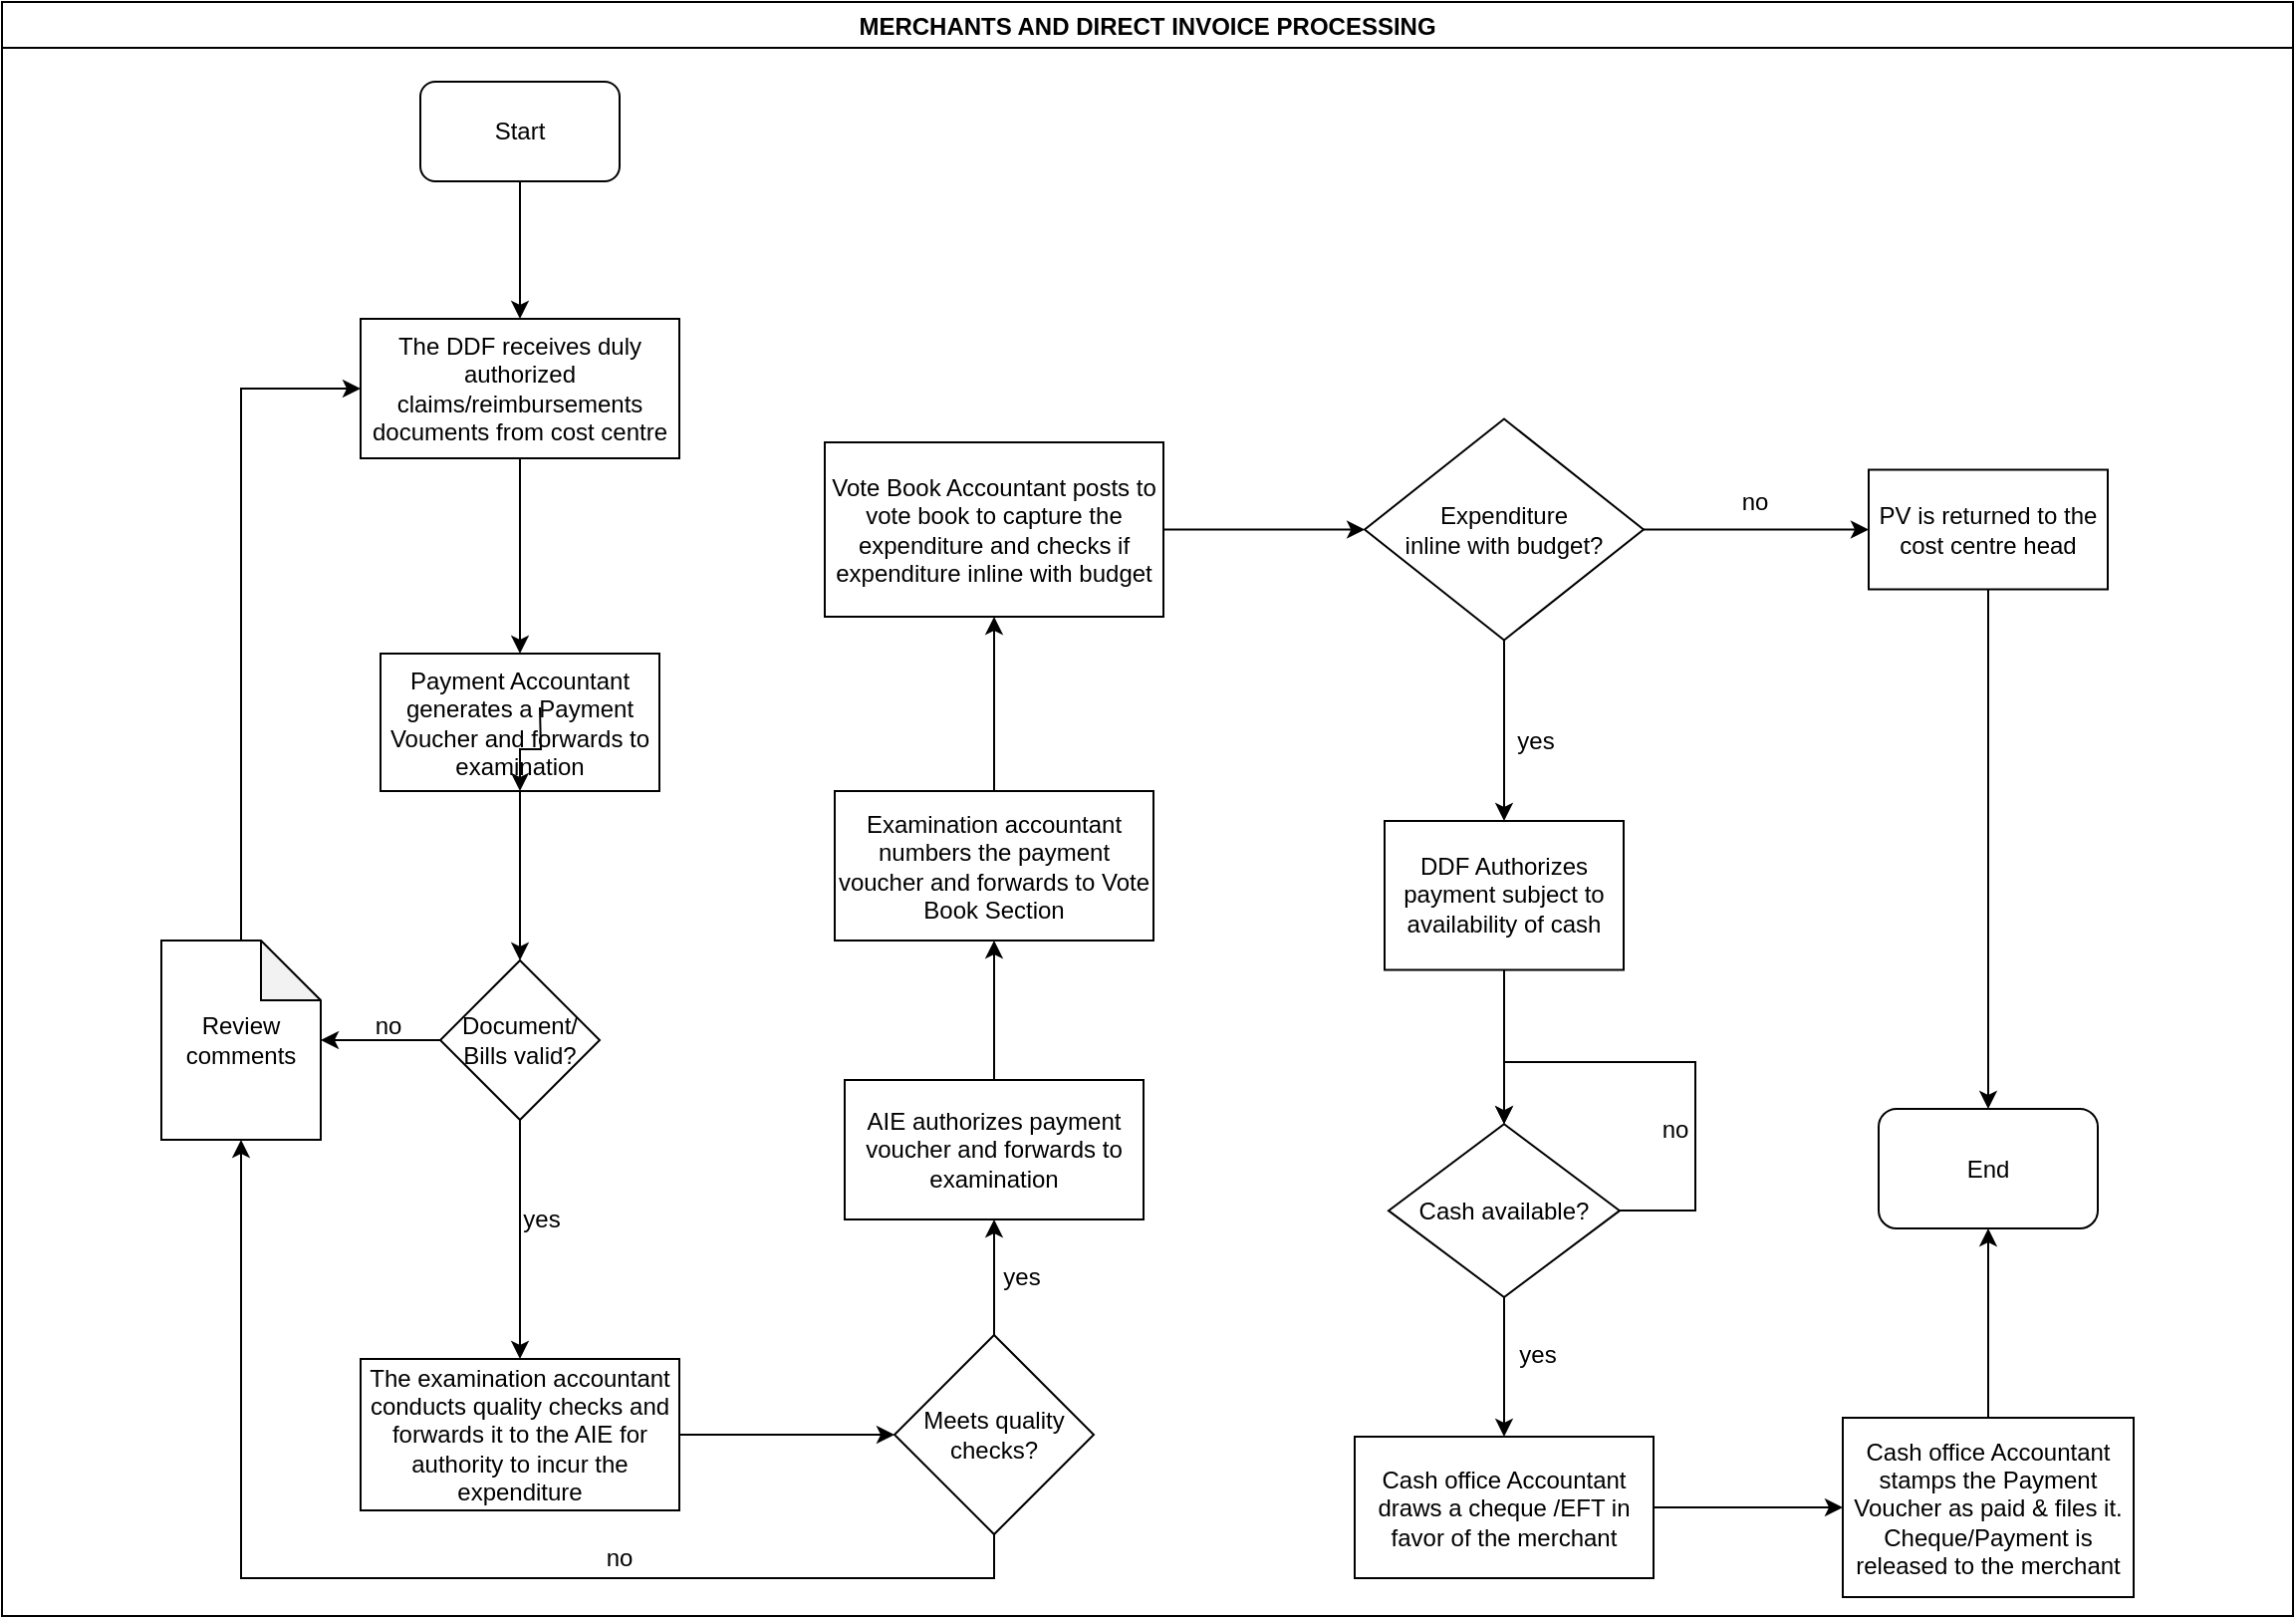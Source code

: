 <mxfile version="13.10.9" type="github">
  <diagram id="uc0_SV3gPutvzjMln_G1" name="Page-1">
    <mxGraphModel dx="1038" dy="547" grid="1" gridSize="10" guides="1" tooltips="1" connect="1" arrows="1" fold="1" page="1" pageScale="1" pageWidth="1169" pageHeight="827" math="0" shadow="0">
      <root>
        <mxCell id="0" />
        <mxCell id="1" parent="0" />
        <mxCell id="XGWN-mqswAZI33q1c_55-36" value="MERCHANTS AND DIRECT INVOICE PROCESSING" style="swimlane;" vertex="1" parent="1">
          <mxGeometry x="10" y="9" width="1150" height="810" as="geometry" />
        </mxCell>
        <mxCell id="XGWN-mqswAZI33q1c_55-37" value="Start" style="rounded=1;whiteSpace=wrap;html=1;" vertex="1" parent="XGWN-mqswAZI33q1c_55-36">
          <mxGeometry x="210" y="40" width="100" height="50" as="geometry" />
        </mxCell>
        <mxCell id="XGWN-mqswAZI33q1c_55-38" value="The DDF receives duly authorized claims/reimbursements documents from cost centre" style="rounded=0;whiteSpace=wrap;html=1;" vertex="1" parent="XGWN-mqswAZI33q1c_55-36">
          <mxGeometry x="180" y="159" width="160" height="70" as="geometry" />
        </mxCell>
        <mxCell id="XGWN-mqswAZI33q1c_55-39" value="" style="edgeStyle=orthogonalEdgeStyle;rounded=0;orthogonalLoop=1;jettySize=auto;html=1;entryX=0.5;entryY=0;entryDx=0;entryDy=0;" edge="1" parent="XGWN-mqswAZI33q1c_55-36" source="XGWN-mqswAZI33q1c_55-37" target="XGWN-mqswAZI33q1c_55-38">
          <mxGeometry relative="1" as="geometry">
            <mxPoint x="260" y="165" as="targetPoint" />
          </mxGeometry>
        </mxCell>
        <mxCell id="XGWN-mqswAZI33q1c_55-41" value="" style="edgeStyle=orthogonalEdgeStyle;rounded=0;orthogonalLoop=1;jettySize=auto;html=1;entryX=0.5;entryY=0;entryDx=0;entryDy=0;" edge="1" parent="XGWN-mqswAZI33q1c_55-36" source="XGWN-mqswAZI33q1c_55-38" target="XGWN-mqswAZI33q1c_55-84">
          <mxGeometry relative="1" as="geometry">
            <mxPoint x="260" y="281" as="targetPoint" />
          </mxGeometry>
        </mxCell>
        <mxCell id="XGWN-mqswAZI33q1c_55-42" value="Document/ Bills valid?" style="rhombus;whiteSpace=wrap;html=1;rounded=0;" vertex="1" parent="XGWN-mqswAZI33q1c_55-36">
          <mxGeometry x="220" y="481" width="80" height="80" as="geometry" />
        </mxCell>
        <mxCell id="XGWN-mqswAZI33q1c_55-43" value="" style="edgeStyle=orthogonalEdgeStyle;rounded=0;orthogonalLoop=1;jettySize=auto;html=1;" edge="1" parent="XGWN-mqswAZI33q1c_55-36" source="XGWN-mqswAZI33q1c_55-84" target="XGWN-mqswAZI33q1c_55-42">
          <mxGeometry relative="1" as="geometry">
            <mxPoint x="260" y="345" as="sourcePoint" />
          </mxGeometry>
        </mxCell>
        <mxCell id="XGWN-mqswAZI33q1c_55-45" value="The examination accountant conducts quality checks and forwards it to the AIE for authority to incur the expenditure" style="whiteSpace=wrap;html=1;rounded=0;" vertex="1" parent="XGWN-mqswAZI33q1c_55-36">
          <mxGeometry x="180" y="681" width="160" height="76" as="geometry" />
        </mxCell>
        <mxCell id="XGWN-mqswAZI33q1c_55-46" value="yes" style="text;html=1;strokeColor=none;fillColor=none;align=center;verticalAlign=middle;whiteSpace=wrap;rounded=0;" vertex="1" parent="XGWN-mqswAZI33q1c_55-36">
          <mxGeometry x="251" y="601" width="40" height="20" as="geometry" />
        </mxCell>
        <mxCell id="XGWN-mqswAZI33q1c_55-47" value="Review comments" style="shape=note;whiteSpace=wrap;html=1;backgroundOutline=1;darkOpacity=0.05;" vertex="1" parent="XGWN-mqswAZI33q1c_55-36">
          <mxGeometry x="80" y="471" width="80" height="100" as="geometry" />
        </mxCell>
        <mxCell id="XGWN-mqswAZI33q1c_55-48" value="no" style="text;html=1;strokeColor=none;fillColor=none;align=center;verticalAlign=middle;whiteSpace=wrap;rounded=0;" vertex="1" parent="XGWN-mqswAZI33q1c_55-36">
          <mxGeometry x="174" y="504" width="40" height="20" as="geometry" />
        </mxCell>
        <mxCell id="XGWN-mqswAZI33q1c_55-49" value="" style="edgeStyle=orthogonalEdgeStyle;rounded=0;orthogonalLoop=1;jettySize=auto;html=1;entryX=0;entryY=0.5;entryDx=0;entryDy=0;" edge="1" parent="XGWN-mqswAZI33q1c_55-36" source="XGWN-mqswAZI33q1c_55-47" target="XGWN-mqswAZI33q1c_55-38">
          <mxGeometry relative="1" as="geometry">
            <mxPoint x="120" y="291" as="targetPoint" />
            <Array as="points">
              <mxPoint x="120" y="194" />
            </Array>
          </mxGeometry>
        </mxCell>
        <mxCell id="XGWN-mqswAZI33q1c_55-51" value="" style="edgeStyle=orthogonalEdgeStyle;rounded=0;orthogonalLoop=1;jettySize=auto;html=1;entryX=0.5;entryY=1;entryDx=0;entryDy=0;entryPerimeter=0;exitX=0.5;exitY=1;exitDx=0;exitDy=0;" edge="1" parent="XGWN-mqswAZI33q1c_55-36" source="XGWN-mqswAZI33q1c_55-52" target="XGWN-mqswAZI33q1c_55-47">
          <mxGeometry relative="1" as="geometry">
            <mxPoint x="490" y="869" as="targetPoint" />
            <Array as="points">
              <mxPoint x="498" y="791" />
              <mxPoint x="120" y="791" />
            </Array>
          </mxGeometry>
        </mxCell>
        <mxCell id="XGWN-mqswAZI33q1c_55-52" value="Meets quality checks?" style="rhombus;whiteSpace=wrap;html=1;rounded=0;" vertex="1" parent="XGWN-mqswAZI33q1c_55-36">
          <mxGeometry x="448" y="669" width="100" height="100" as="geometry" />
        </mxCell>
        <mxCell id="XGWN-mqswAZI33q1c_55-53" value="" style="edgeStyle=orthogonalEdgeStyle;rounded=0;orthogonalLoop=1;jettySize=auto;html=1;" edge="1" parent="XGWN-mqswAZI33q1c_55-36" source="XGWN-mqswAZI33q1c_55-45" target="XGWN-mqswAZI33q1c_55-52">
          <mxGeometry relative="1" as="geometry" />
        </mxCell>
        <mxCell id="XGWN-mqswAZI33q1c_55-54" value="no" style="text;html=1;strokeColor=none;fillColor=none;align=center;verticalAlign=middle;whiteSpace=wrap;rounded=0;" vertex="1" parent="XGWN-mqswAZI33q1c_55-36">
          <mxGeometry x="290" y="771" width="40" height="20" as="geometry" />
        </mxCell>
        <mxCell id="XGWN-mqswAZI33q1c_55-55" value="&lt;div&gt;Expenditure &lt;br&gt;&lt;/div&gt;&lt;div&gt;inline with budget?&lt;/div&gt;" style="rhombus;whiteSpace=wrap;html=1;rounded=0;" vertex="1" parent="XGWN-mqswAZI33q1c_55-36">
          <mxGeometry x="684" y="209.25" width="140" height="111" as="geometry" />
        </mxCell>
        <mxCell id="XGWN-mqswAZI33q1c_55-56" value="yes" style="text;html=1;strokeColor=none;fillColor=none;align=center;verticalAlign=middle;whiteSpace=wrap;rounded=0;" vertex="1" parent="XGWN-mqswAZI33q1c_55-36">
          <mxGeometry x="750" y="361" width="40" height="20" as="geometry" />
        </mxCell>
        <mxCell id="XGWN-mqswAZI33q1c_55-57" value="Cash available?" style="rhombus;whiteSpace=wrap;html=1;rounded=0;" vertex="1" parent="XGWN-mqswAZI33q1c_55-36">
          <mxGeometry x="696" y="563.13" width="116" height="86.87" as="geometry" />
        </mxCell>
        <mxCell id="XGWN-mqswAZI33q1c_55-58" value="Cash office Accountant draws a cheque /EFT in favor of the merchant" style="whiteSpace=wrap;html=1;rounded=0;" vertex="1" parent="XGWN-mqswAZI33q1c_55-36">
          <mxGeometry x="679" y="720" width="150" height="71.01" as="geometry" />
        </mxCell>
        <mxCell id="XGWN-mqswAZI33q1c_55-59" value="" style="edgeStyle=orthogonalEdgeStyle;rounded=0;orthogonalLoop=1;jettySize=auto;html=1;" edge="1" parent="XGWN-mqswAZI33q1c_55-36" source="XGWN-mqswAZI33q1c_55-57" target="XGWN-mqswAZI33q1c_55-58">
          <mxGeometry relative="1" as="geometry" />
        </mxCell>
        <mxCell id="XGWN-mqswAZI33q1c_55-60" value="yes" style="text;html=1;strokeColor=none;fillColor=none;align=center;verticalAlign=middle;whiteSpace=wrap;rounded=0;" vertex="1" parent="XGWN-mqswAZI33q1c_55-36">
          <mxGeometry x="751" y="669" width="40" height="20" as="geometry" />
        </mxCell>
        <mxCell id="XGWN-mqswAZI33q1c_55-61" value="Cash office Accountant stamps the Payment Voucher as paid &amp;amp; files it. Cheque/Payment is released to the merchant" style="whiteSpace=wrap;html=1;rounded=0;" vertex="1" parent="XGWN-mqswAZI33q1c_55-36">
          <mxGeometry x="924" y="710.51" width="146" height="90" as="geometry" />
        </mxCell>
        <mxCell id="XGWN-mqswAZI33q1c_55-62" value="" style="edgeStyle=orthogonalEdgeStyle;rounded=0;orthogonalLoop=1;jettySize=auto;html=1;" edge="1" parent="XGWN-mqswAZI33q1c_55-36" source="XGWN-mqswAZI33q1c_55-58" target="XGWN-mqswAZI33q1c_55-61">
          <mxGeometry relative="1" as="geometry" />
        </mxCell>
        <mxCell id="XGWN-mqswAZI33q1c_55-63" value="End" style="rounded=1;whiteSpace=wrap;html=1;" vertex="1" parent="XGWN-mqswAZI33q1c_55-36">
          <mxGeometry x="942" y="555.5" width="110" height="60" as="geometry" />
        </mxCell>
        <mxCell id="XGWN-mqswAZI33q1c_55-64" value="" style="edgeStyle=orthogonalEdgeStyle;rounded=0;orthogonalLoop=1;jettySize=auto;html=1;entryX=0.5;entryY=1;entryDx=0;entryDy=0;" edge="1" parent="XGWN-mqswAZI33q1c_55-36" source="XGWN-mqswAZI33q1c_55-61" target="XGWN-mqswAZI33q1c_55-63">
          <mxGeometry relative="1" as="geometry">
            <mxPoint x="997" y="615.51" as="targetPoint" />
          </mxGeometry>
        </mxCell>
        <mxCell id="XGWN-mqswAZI33q1c_55-65" value="PV is returned to the cost centre head" style="whiteSpace=wrap;html=1;rounded=0;" vertex="1" parent="XGWN-mqswAZI33q1c_55-36">
          <mxGeometry x="937" y="234.75" width="120" height="60" as="geometry" />
        </mxCell>
        <mxCell id="XGWN-mqswAZI33q1c_55-66" value="" style="edgeStyle=orthogonalEdgeStyle;rounded=0;orthogonalLoop=1;jettySize=auto;html=1;" edge="1" parent="XGWN-mqswAZI33q1c_55-36" source="XGWN-mqswAZI33q1c_55-55" target="XGWN-mqswAZI33q1c_55-65">
          <mxGeometry relative="1" as="geometry" />
        </mxCell>
        <mxCell id="XGWN-mqswAZI33q1c_55-67" value="" style="edgeStyle=orthogonalEdgeStyle;rounded=0;orthogonalLoop=1;jettySize=auto;html=1;entryX=0.5;entryY=0;entryDx=0;entryDy=0;" edge="1" parent="XGWN-mqswAZI33q1c_55-36" source="XGWN-mqswAZI33q1c_55-65" target="XGWN-mqswAZI33q1c_55-63">
          <mxGeometry relative="1" as="geometry">
            <mxPoint x="974" y="374.75" as="targetPoint" />
          </mxGeometry>
        </mxCell>
        <mxCell id="XGWN-mqswAZI33q1c_55-68" value="no" style="text;html=1;strokeColor=none;fillColor=none;align=center;verticalAlign=middle;whiteSpace=wrap;rounded=0;" vertex="1" parent="XGWN-mqswAZI33q1c_55-36">
          <mxGeometry x="860" y="241" width="40" height="20" as="geometry" />
        </mxCell>
        <mxCell id="XGWN-mqswAZI33q1c_55-69" value="" style="edgeStyle=orthogonalEdgeStyle;rounded=0;orthogonalLoop=1;jettySize=auto;html=1;entryX=0.5;entryY=0;entryDx=0;entryDy=0;" edge="1" parent="XGWN-mqswAZI33q1c_55-36" source="XGWN-mqswAZI33q1c_55-57" target="XGWN-mqswAZI33q1c_55-57">
          <mxGeometry relative="1" as="geometry">
            <mxPoint x="830" y="501" as="targetPoint" />
            <Array as="points">
              <mxPoint x="850" y="607" />
              <mxPoint x="850" y="532" />
              <mxPoint x="754" y="532" />
            </Array>
          </mxGeometry>
        </mxCell>
        <mxCell id="XGWN-mqswAZI33q1c_55-70" value="no" style="text;html=1;strokeColor=none;fillColor=none;align=center;verticalAlign=middle;whiteSpace=wrap;rounded=0;" vertex="1" parent="XGWN-mqswAZI33q1c_55-36">
          <mxGeometry x="820" y="555.5" width="40" height="20" as="geometry" />
        </mxCell>
        <mxCell id="XGWN-mqswAZI33q1c_55-71" value="" style="edgeStyle=orthogonalEdgeStyle;rounded=0;orthogonalLoop=1;jettySize=auto;html=1;entryX=0.5;entryY=0;entryDx=0;entryDy=0;" edge="1" parent="XGWN-mqswAZI33q1c_55-36" source="XGWN-mqswAZI33q1c_55-42" target="XGWN-mqswAZI33q1c_55-45">
          <mxGeometry relative="1" as="geometry">
            <mxPoint x="260" y="551" as="targetPoint" />
          </mxGeometry>
        </mxCell>
        <mxCell id="XGWN-mqswAZI33q1c_55-84" value="Payment Accountant generates a Payment Voucher and forwards to examination" style="whiteSpace=wrap;html=1;rounded=0;" vertex="1" parent="XGWN-mqswAZI33q1c_55-36">
          <mxGeometry x="190" y="327" width="140" height="69" as="geometry" />
        </mxCell>
        <mxCell id="XGWN-mqswAZI33q1c_55-85" value="" style="edgeStyle=orthogonalEdgeStyle;rounded=0;orthogonalLoop=1;jettySize=auto;html=1;" edge="1" parent="XGWN-mqswAZI33q1c_55-36" target="XGWN-mqswAZI33q1c_55-84">
          <mxGeometry relative="1" as="geometry">
            <mxPoint x="270" y="354" as="sourcePoint" />
            <mxPoint x="270" y="490" as="targetPoint" />
          </mxGeometry>
        </mxCell>
        <mxCell id="XGWN-mqswAZI33q1c_55-72" value="" style="edgeStyle=orthogonalEdgeStyle;rounded=0;orthogonalLoop=1;jettySize=auto;html=1;" edge="1" parent="1" source="XGWN-mqswAZI33q1c_55-42">
          <mxGeometry relative="1" as="geometry">
            <mxPoint x="170" y="530" as="targetPoint" />
          </mxGeometry>
        </mxCell>
        <mxCell id="XGWN-mqswAZI33q1c_55-73" value="" style="edgeStyle=orthogonalEdgeStyle;rounded=0;orthogonalLoop=1;jettySize=auto;html=1;" edge="1" parent="1" source="XGWN-mqswAZI33q1c_55-74" target="XGWN-mqswAZI33q1c_55-77">
          <mxGeometry relative="1" as="geometry" />
        </mxCell>
        <mxCell id="XGWN-mqswAZI33q1c_55-74" value="AIE authorizes payment voucher and forwards to examination" style="whiteSpace=wrap;html=1;rounded=0;" vertex="1" parent="1">
          <mxGeometry x="433" y="550" width="150" height="70" as="geometry" />
        </mxCell>
        <mxCell id="XGWN-mqswAZI33q1c_55-75" value="" style="edgeStyle=orthogonalEdgeStyle;rounded=0;orthogonalLoop=1;jettySize=auto;html=1;" edge="1" parent="1" source="XGWN-mqswAZI33q1c_55-52" target="XGWN-mqswAZI33q1c_55-74">
          <mxGeometry relative="1" as="geometry" />
        </mxCell>
        <mxCell id="XGWN-mqswAZI33q1c_55-76" value="" style="edgeStyle=orthogonalEdgeStyle;rounded=0;orthogonalLoop=1;jettySize=auto;html=1;" edge="1" parent="1" source="XGWN-mqswAZI33q1c_55-77" target="XGWN-mqswAZI33q1c_55-80">
          <mxGeometry relative="1" as="geometry" />
        </mxCell>
        <mxCell id="XGWN-mqswAZI33q1c_55-77" value="Examination accountant numbers the payment voucher and forwards to Vote Book Section" style="whiteSpace=wrap;html=1;rounded=0;" vertex="1" parent="1">
          <mxGeometry x="428" y="405" width="160" height="75" as="geometry" />
        </mxCell>
        <mxCell id="XGWN-mqswAZI33q1c_55-78" value="yes" style="text;html=1;strokeColor=none;fillColor=none;align=center;verticalAlign=middle;whiteSpace=wrap;rounded=0;" vertex="1" parent="1">
          <mxGeometry x="502" y="639" width="40" height="20" as="geometry" />
        </mxCell>
        <mxCell id="XGWN-mqswAZI33q1c_55-79" value="" style="edgeStyle=orthogonalEdgeStyle;rounded=0;orthogonalLoop=1;jettySize=auto;html=1;" edge="1" parent="1" source="XGWN-mqswAZI33q1c_55-80" target="XGWN-mqswAZI33q1c_55-55">
          <mxGeometry relative="1" as="geometry" />
        </mxCell>
        <mxCell id="XGWN-mqswAZI33q1c_55-80" value="Vote Book Accountant posts to vote book to capture the expenditure and checks if expenditure inline with budget" style="whiteSpace=wrap;html=1;rounded=0;" vertex="1" parent="1">
          <mxGeometry x="423" y="230" width="170" height="87.5" as="geometry" />
        </mxCell>
        <mxCell id="XGWN-mqswAZI33q1c_55-81" value="" style="edgeStyle=orthogonalEdgeStyle;rounded=0;orthogonalLoop=1;jettySize=auto;html=1;" edge="1" parent="1" source="XGWN-mqswAZI33q1c_55-82" target="XGWN-mqswAZI33q1c_55-57">
          <mxGeometry relative="1" as="geometry" />
        </mxCell>
        <mxCell id="XGWN-mqswAZI33q1c_55-82" value="DDF Authorizes payment subject to availability of cash" style="whiteSpace=wrap;html=1;rounded=0;" vertex="1" parent="1">
          <mxGeometry x="704" y="420" width="120" height="74.75" as="geometry" />
        </mxCell>
        <mxCell id="XGWN-mqswAZI33q1c_55-83" value="" style="edgeStyle=orthogonalEdgeStyle;rounded=0;orthogonalLoop=1;jettySize=auto;html=1;" edge="1" parent="1" source="XGWN-mqswAZI33q1c_55-55" target="XGWN-mqswAZI33q1c_55-82">
          <mxGeometry relative="1" as="geometry" />
        </mxCell>
      </root>
    </mxGraphModel>
  </diagram>
</mxfile>
